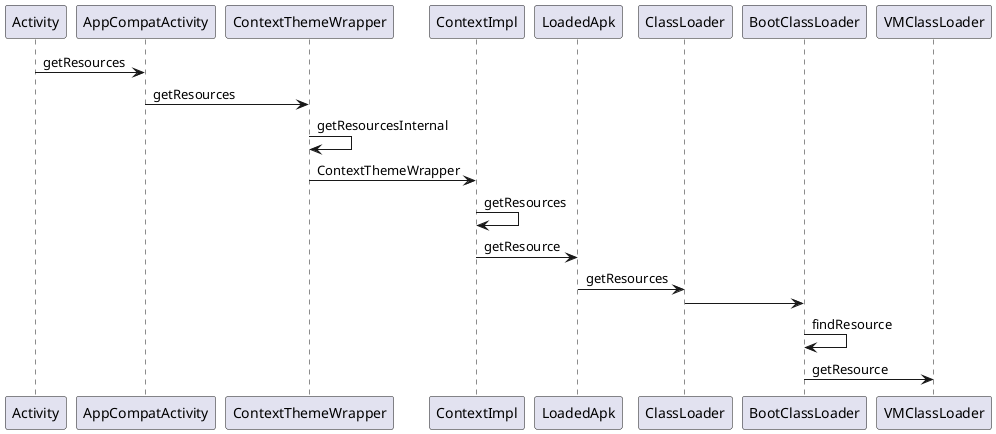 @startuml
Activity -> AppCompatActivity: getResources
AppCompatActivity -> ContextThemeWrapper:  getResources
ContextThemeWrapper -> ContextThemeWrapper: getResourcesInternal
ContextThemeWrapper -> ContextImpl: ContextThemeWrapper
ContextImpl -> ContextImpl: getResources
ContextImpl -> LoadedApk: getResource
LoadedApk -> ClassLoader: getResources
ClassLoader -> BootClassLoader:
BootClassLoader -> BootClassLoader: findResource
BootClassLoader -> VMClassLoader: getResource
@enduml